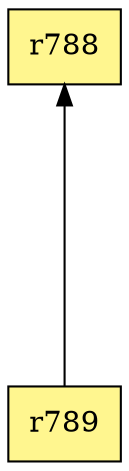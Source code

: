 digraph G {
rankdir=BT;ranksep="2.0";
"r789" [shape=record,fillcolor=khaki1,style=filled,label="{r789}"];
"r788" [shape=record,fillcolor=khaki1,style=filled,label="{r788}"];
"r789" -> "r788"
}